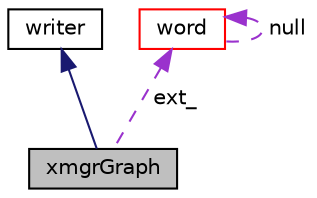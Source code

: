digraph "xmgrGraph"
{
  bgcolor="transparent";
  edge [fontname="Helvetica",fontsize="10",labelfontname="Helvetica",labelfontsize="10"];
  node [fontname="Helvetica",fontsize="10",shape=record];
  Node1 [label="xmgrGraph",height=0.2,width=0.4,color="black", fillcolor="grey75", style="filled", fontcolor="black"];
  Node2 -> Node1 [dir="back",color="midnightblue",fontsize="10",style="solid",fontname="Helvetica"];
  Node2 [label="writer",height=0.2,width=0.4,color="black",URL="$a02893.html",tooltip="Abstract base class for a graph writer. "];
  Node3 -> Node1 [dir="back",color="darkorchid3",fontsize="10",style="dashed",label=" ext_" ,fontname="Helvetica"];
  Node3 [label="word",height=0.2,width=0.4,color="red",URL="$a02887.html",tooltip="A class for handling words, derived from string. "];
  Node3 -> Node3 [dir="back",color="darkorchid3",fontsize="10",style="dashed",label=" null" ,fontname="Helvetica"];
}
